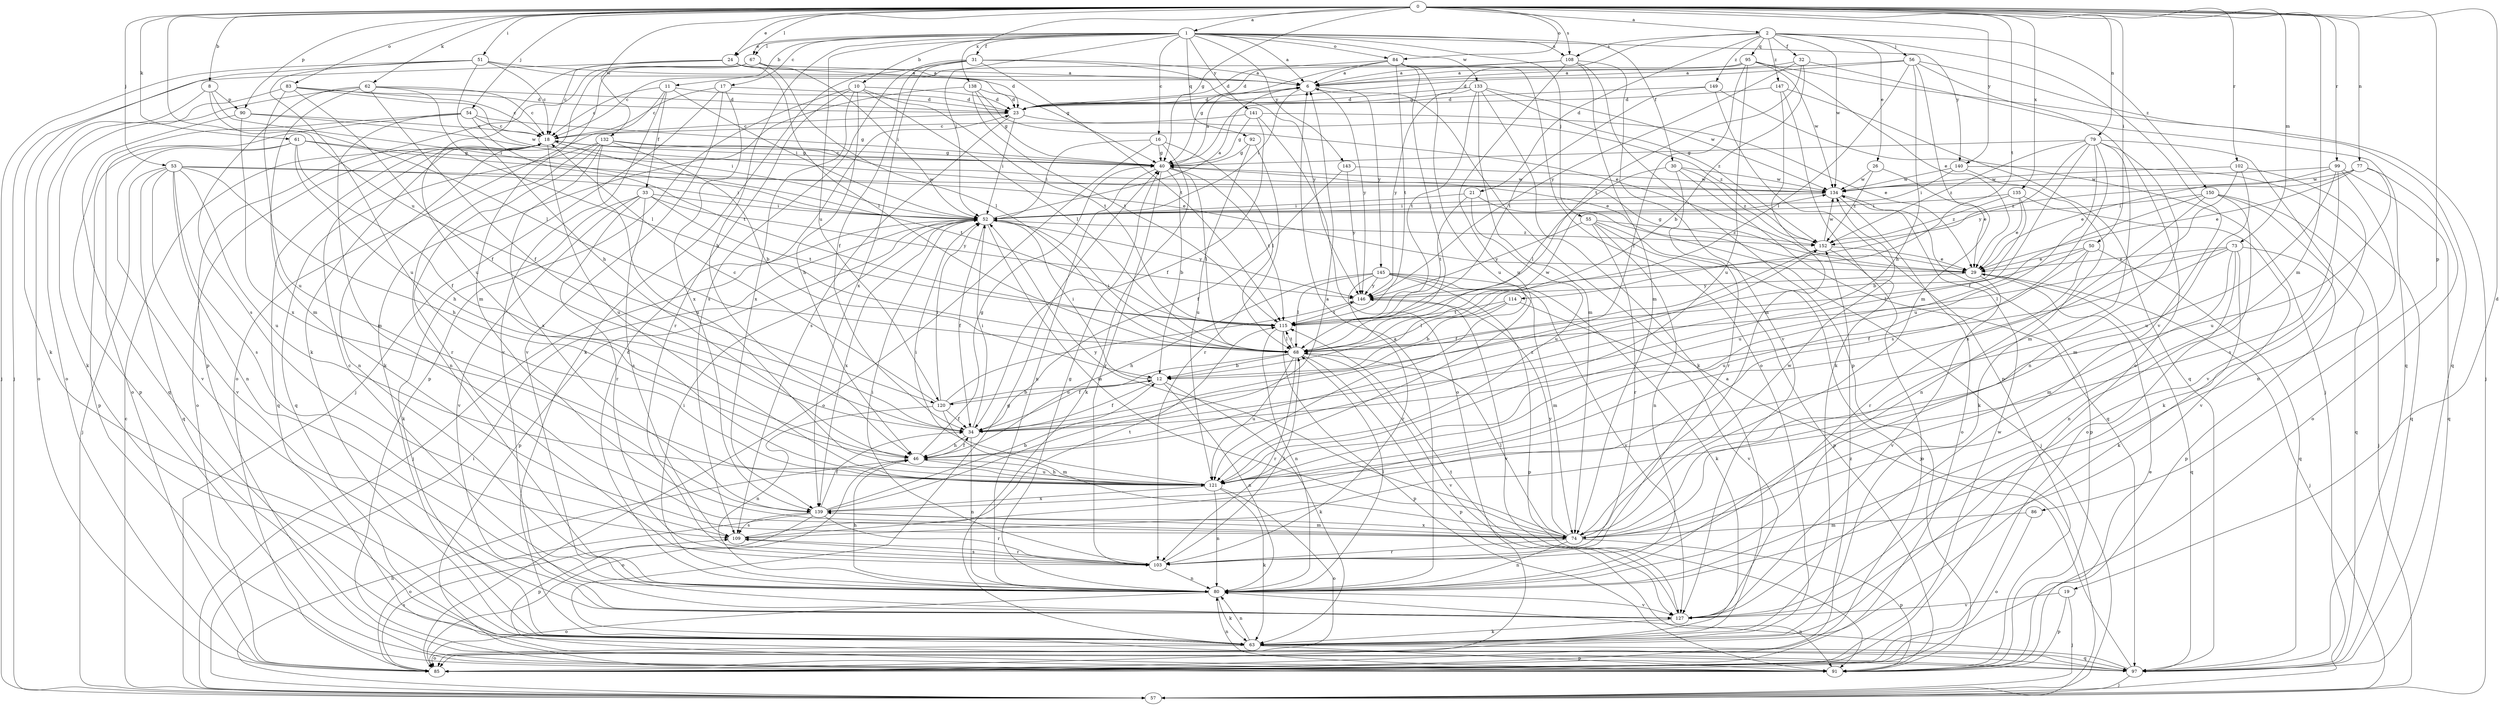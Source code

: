 strict digraph  {
0;
1;
2;
6;
8;
10;
11;
12;
16;
17;
18;
19;
21;
23;
24;
26;
29;
30;
31;
32;
33;
34;
40;
46;
50;
51;
52;
53;
54;
55;
56;
57;
61;
62;
63;
67;
68;
73;
74;
77;
79;
80;
83;
84;
85;
86;
90;
91;
92;
95;
97;
99;
102;
103;
108;
109;
114;
115;
120;
121;
127;
132;
133;
134;
135;
138;
139;
140;
141;
143;
145;
146;
147;
149;
150;
152;
0 -> 1  [label=a];
0 -> 2  [label=a];
0 -> 8  [label=b];
0 -> 19  [label=d];
0 -> 24  [label=e];
0 -> 40  [label=g];
0 -> 50  [label=i];
0 -> 51  [label=i];
0 -> 53  [label=j];
0 -> 54  [label=j];
0 -> 61  [label=k];
0 -> 62  [label=k];
0 -> 67  [label=l];
0 -> 73  [label=m];
0 -> 74  [label=m];
0 -> 77  [label=n];
0 -> 79  [label=n];
0 -> 83  [label=o];
0 -> 84  [label=o];
0 -> 86  [label=p];
0 -> 90  [label=p];
0 -> 99  [label=r];
0 -> 102  [label=r];
0 -> 108  [label=s];
0 -> 114  [label=t];
0 -> 120  [label=u];
0 -> 132  [label=w];
0 -> 135  [label=x];
0 -> 138  [label=x];
0 -> 140  [label=y];
1 -> 6  [label=a];
1 -> 10  [label=b];
1 -> 11  [label=b];
1 -> 16  [label=c];
1 -> 17  [label=c];
1 -> 24  [label=e];
1 -> 30  [label=f];
1 -> 31  [label=f];
1 -> 46  [label=h];
1 -> 52  [label=i];
1 -> 55  [label=j];
1 -> 67  [label=l];
1 -> 84  [label=o];
1 -> 92  [label=q];
1 -> 108  [label=s];
1 -> 120  [label=u];
1 -> 133  [label=w];
1 -> 140  [label=y];
1 -> 141  [label=y];
1 -> 143  [label=y];
2 -> 21  [label=d];
2 -> 26  [label=e];
2 -> 32  [label=f];
2 -> 40  [label=g];
2 -> 56  [label=j];
2 -> 95  [label=q];
2 -> 108  [label=s];
2 -> 127  [label=v];
2 -> 134  [label=w];
2 -> 147  [label=z];
2 -> 149  [label=z];
2 -> 150  [label=z];
6 -> 23  [label=d];
6 -> 52  [label=i];
6 -> 145  [label=y];
6 -> 146  [label=y];
8 -> 52  [label=i];
8 -> 68  [label=l];
8 -> 85  [label=o];
8 -> 90  [label=p];
10 -> 23  [label=d];
10 -> 46  [label=h];
10 -> 68  [label=l];
10 -> 91  [label=p];
10 -> 103  [label=r];
10 -> 115  [label=t];
10 -> 139  [label=x];
11 -> 18  [label=c];
11 -> 23  [label=d];
11 -> 33  [label=f];
11 -> 52  [label=i];
11 -> 85  [label=o];
11 -> 127  [label=v];
12 -> 34  [label=f];
12 -> 52  [label=i];
12 -> 63  [label=k];
12 -> 80  [label=n];
12 -> 120  [label=u];
16 -> 40  [label=g];
16 -> 52  [label=i];
16 -> 63  [label=k];
16 -> 68  [label=l];
16 -> 85  [label=o];
17 -> 18  [label=c];
17 -> 23  [label=d];
17 -> 57  [label=j];
17 -> 127  [label=v];
17 -> 139  [label=x];
18 -> 40  [label=g];
18 -> 80  [label=n];
18 -> 85  [label=o];
18 -> 97  [label=q];
18 -> 115  [label=t];
18 -> 121  [label=u];
19 -> 57  [label=j];
19 -> 91  [label=p];
19 -> 127  [label=v];
21 -> 52  [label=i];
21 -> 57  [label=j];
21 -> 115  [label=t];
21 -> 121  [label=u];
23 -> 18  [label=c];
23 -> 52  [label=i];
23 -> 109  [label=s];
23 -> 152  [label=z];
24 -> 6  [label=a];
24 -> 18  [label=c];
24 -> 23  [label=d];
24 -> 57  [label=j];
24 -> 68  [label=l];
24 -> 121  [label=u];
26 -> 29  [label=e];
26 -> 134  [label=w];
26 -> 152  [label=z];
29 -> 40  [label=g];
29 -> 57  [label=j];
29 -> 97  [label=q];
29 -> 127  [label=v];
29 -> 146  [label=y];
30 -> 68  [label=l];
30 -> 97  [label=q];
30 -> 103  [label=r];
30 -> 134  [label=w];
30 -> 152  [label=z];
31 -> 6  [label=a];
31 -> 34  [label=f];
31 -> 63  [label=k];
31 -> 109  [label=s];
31 -> 115  [label=t];
31 -> 139  [label=x];
31 -> 146  [label=y];
32 -> 6  [label=a];
32 -> 12  [label=b];
32 -> 97  [label=q];
32 -> 115  [label=t];
32 -> 146  [label=y];
33 -> 52  [label=i];
33 -> 63  [label=k];
33 -> 103  [label=r];
33 -> 109  [label=s];
33 -> 115  [label=t];
33 -> 127  [label=v];
33 -> 146  [label=y];
34 -> 46  [label=h];
34 -> 52  [label=i];
34 -> 80  [label=n];
40 -> 6  [label=a];
40 -> 12  [label=b];
40 -> 18  [label=c];
40 -> 68  [label=l];
40 -> 80  [label=n];
40 -> 103  [label=r];
40 -> 115  [label=t];
40 -> 134  [label=w];
46 -> 34  [label=f];
46 -> 40  [label=g];
46 -> 85  [label=o];
46 -> 121  [label=u];
46 -> 152  [label=z];
50 -> 29  [label=e];
50 -> 68  [label=l];
50 -> 97  [label=q];
50 -> 103  [label=r];
50 -> 121  [label=u];
51 -> 6  [label=a];
51 -> 18  [label=c];
51 -> 40  [label=g];
51 -> 46  [label=h];
51 -> 57  [label=j];
51 -> 63  [label=k];
51 -> 121  [label=u];
52 -> 6  [label=a];
52 -> 34  [label=f];
52 -> 57  [label=j];
52 -> 74  [label=m];
52 -> 91  [label=p];
52 -> 139  [label=x];
52 -> 146  [label=y];
52 -> 152  [label=z];
53 -> 46  [label=h];
53 -> 52  [label=i];
53 -> 57  [label=j];
53 -> 80  [label=n];
53 -> 97  [label=q];
53 -> 109  [label=s];
53 -> 121  [label=u];
53 -> 127  [label=v];
53 -> 134  [label=w];
54 -> 18  [label=c];
54 -> 40  [label=g];
54 -> 74  [label=m];
54 -> 85  [label=o];
54 -> 91  [label=p];
54 -> 115  [label=t];
55 -> 57  [label=j];
55 -> 80  [label=n];
55 -> 91  [label=p];
55 -> 103  [label=r];
55 -> 146  [label=y];
55 -> 152  [label=z];
56 -> 6  [label=a];
56 -> 23  [label=d];
56 -> 46  [label=h];
56 -> 68  [label=l];
56 -> 74  [label=m];
56 -> 85  [label=o];
56 -> 97  [label=q];
57 -> 18  [label=c];
57 -> 46  [label=h];
57 -> 52  [label=i];
61 -> 29  [label=e];
61 -> 34  [label=f];
61 -> 40  [label=g];
61 -> 46  [label=h];
61 -> 91  [label=p];
61 -> 127  [label=v];
62 -> 18  [label=c];
62 -> 23  [label=d];
62 -> 34  [label=f];
62 -> 63  [label=k];
62 -> 68  [label=l];
62 -> 74  [label=m];
62 -> 109  [label=s];
63 -> 40  [label=g];
63 -> 80  [label=n];
63 -> 85  [label=o];
63 -> 91  [label=p];
63 -> 97  [label=q];
67 -> 6  [label=a];
67 -> 52  [label=i];
67 -> 63  [label=k];
67 -> 68  [label=l];
67 -> 74  [label=m];
67 -> 91  [label=p];
68 -> 12  [label=b];
68 -> 34  [label=f];
68 -> 52  [label=i];
68 -> 91  [label=p];
68 -> 103  [label=r];
68 -> 115  [label=t];
68 -> 121  [label=u];
68 -> 127  [label=v];
68 -> 134  [label=w];
73 -> 29  [label=e];
73 -> 34  [label=f];
73 -> 63  [label=k];
73 -> 68  [label=l];
73 -> 74  [label=m];
73 -> 80  [label=n];
73 -> 91  [label=p];
74 -> 52  [label=i];
74 -> 68  [label=l];
74 -> 80  [label=n];
74 -> 91  [label=p];
74 -> 103  [label=r];
74 -> 134  [label=w];
74 -> 139  [label=x];
74 -> 146  [label=y];
77 -> 29  [label=e];
77 -> 85  [label=o];
77 -> 121  [label=u];
77 -> 134  [label=w];
77 -> 152  [label=z];
79 -> 34  [label=f];
79 -> 40  [label=g];
79 -> 74  [label=m];
79 -> 80  [label=n];
79 -> 109  [label=s];
79 -> 121  [label=u];
79 -> 127  [label=v];
79 -> 146  [label=y];
79 -> 152  [label=z];
80 -> 6  [label=a];
80 -> 18  [label=c];
80 -> 23  [label=d];
80 -> 40  [label=g];
80 -> 46  [label=h];
80 -> 52  [label=i];
80 -> 63  [label=k];
80 -> 68  [label=l];
80 -> 85  [label=o];
80 -> 127  [label=v];
83 -> 18  [label=c];
83 -> 23  [label=d];
83 -> 34  [label=f];
83 -> 85  [label=o];
83 -> 121  [label=u];
83 -> 134  [label=w];
84 -> 6  [label=a];
84 -> 23  [label=d];
84 -> 40  [label=g];
84 -> 68  [label=l];
84 -> 85  [label=o];
84 -> 115  [label=t];
84 -> 121  [label=u];
85 -> 109  [label=s];
85 -> 134  [label=w];
85 -> 152  [label=z];
86 -> 74  [label=m];
86 -> 85  [label=o];
90 -> 18  [label=c];
90 -> 52  [label=i];
90 -> 97  [label=q];
90 -> 139  [label=x];
91 -> 29  [label=e];
91 -> 80  [label=n];
92 -> 40  [label=g];
92 -> 103  [label=r];
92 -> 121  [label=u];
95 -> 6  [label=a];
95 -> 23  [label=d];
95 -> 29  [label=e];
95 -> 34  [label=f];
95 -> 57  [label=j];
95 -> 121  [label=u];
95 -> 134  [label=w];
97 -> 6  [label=a];
97 -> 57  [label=j];
97 -> 80  [label=n];
99 -> 29  [label=e];
99 -> 80  [label=n];
99 -> 97  [label=q];
99 -> 109  [label=s];
99 -> 121  [label=u];
99 -> 134  [label=w];
102 -> 63  [label=k];
102 -> 74  [label=m];
102 -> 134  [label=w];
102 -> 139  [label=x];
103 -> 52  [label=i];
103 -> 68  [label=l];
103 -> 80  [label=n];
103 -> 109  [label=s];
108 -> 6  [label=a];
108 -> 18  [label=c];
108 -> 74  [label=m];
108 -> 91  [label=p];
108 -> 121  [label=u];
108 -> 127  [label=v];
109 -> 103  [label=r];
109 -> 115  [label=t];
114 -> 12  [label=b];
114 -> 68  [label=l];
114 -> 115  [label=t];
114 -> 127  [label=v];
115 -> 68  [label=l];
115 -> 80  [label=n];
115 -> 91  [label=p];
120 -> 12  [label=b];
120 -> 18  [label=c];
120 -> 34  [label=f];
120 -> 52  [label=i];
120 -> 74  [label=m];
120 -> 80  [label=n];
120 -> 146  [label=y];
121 -> 46  [label=h];
121 -> 52  [label=i];
121 -> 63  [label=k];
121 -> 80  [label=n];
121 -> 85  [label=o];
121 -> 139  [label=x];
127 -> 63  [label=k];
127 -> 115  [label=t];
132 -> 12  [label=b];
132 -> 29  [label=e];
132 -> 40  [label=g];
132 -> 80  [label=n];
132 -> 97  [label=q];
132 -> 103  [label=r];
132 -> 121  [label=u];
132 -> 139  [label=x];
133 -> 23  [label=d];
133 -> 63  [label=k];
133 -> 74  [label=m];
133 -> 115  [label=t];
133 -> 134  [label=w];
133 -> 146  [label=y];
133 -> 152  [label=z];
134 -> 52  [label=i];
134 -> 85  [label=o];
134 -> 91  [label=p];
135 -> 12  [label=b];
135 -> 29  [label=e];
135 -> 52  [label=i];
135 -> 127  [label=v];
135 -> 152  [label=z];
138 -> 23  [label=d];
138 -> 29  [label=e];
138 -> 40  [label=g];
138 -> 63  [label=k];
138 -> 115  [label=t];
139 -> 6  [label=a];
139 -> 12  [label=b];
139 -> 34  [label=f];
139 -> 74  [label=m];
139 -> 85  [label=o];
139 -> 91  [label=p];
139 -> 103  [label=r];
139 -> 109  [label=s];
140 -> 52  [label=i];
140 -> 63  [label=k];
140 -> 97  [label=q];
140 -> 134  [label=w];
141 -> 18  [label=c];
141 -> 29  [label=e];
141 -> 34  [label=f];
141 -> 40  [label=g];
141 -> 85  [label=o];
143 -> 34  [label=f];
143 -> 134  [label=w];
143 -> 146  [label=y];
145 -> 46  [label=h];
145 -> 63  [label=k];
145 -> 68  [label=l];
145 -> 74  [label=m];
145 -> 91  [label=p];
145 -> 103  [label=r];
145 -> 127  [label=v];
145 -> 146  [label=y];
146 -> 115  [label=t];
146 -> 127  [label=v];
147 -> 23  [label=d];
147 -> 63  [label=k];
147 -> 74  [label=m];
147 -> 97  [label=q];
149 -> 23  [label=d];
149 -> 57  [label=j];
149 -> 91  [label=p];
149 -> 115  [label=t];
150 -> 52  [label=i];
150 -> 57  [label=j];
150 -> 80  [label=n];
150 -> 85  [label=o];
150 -> 97  [label=q];
150 -> 121  [label=u];
152 -> 29  [label=e];
152 -> 34  [label=f];
152 -> 85  [label=o];
152 -> 134  [label=w];
}
